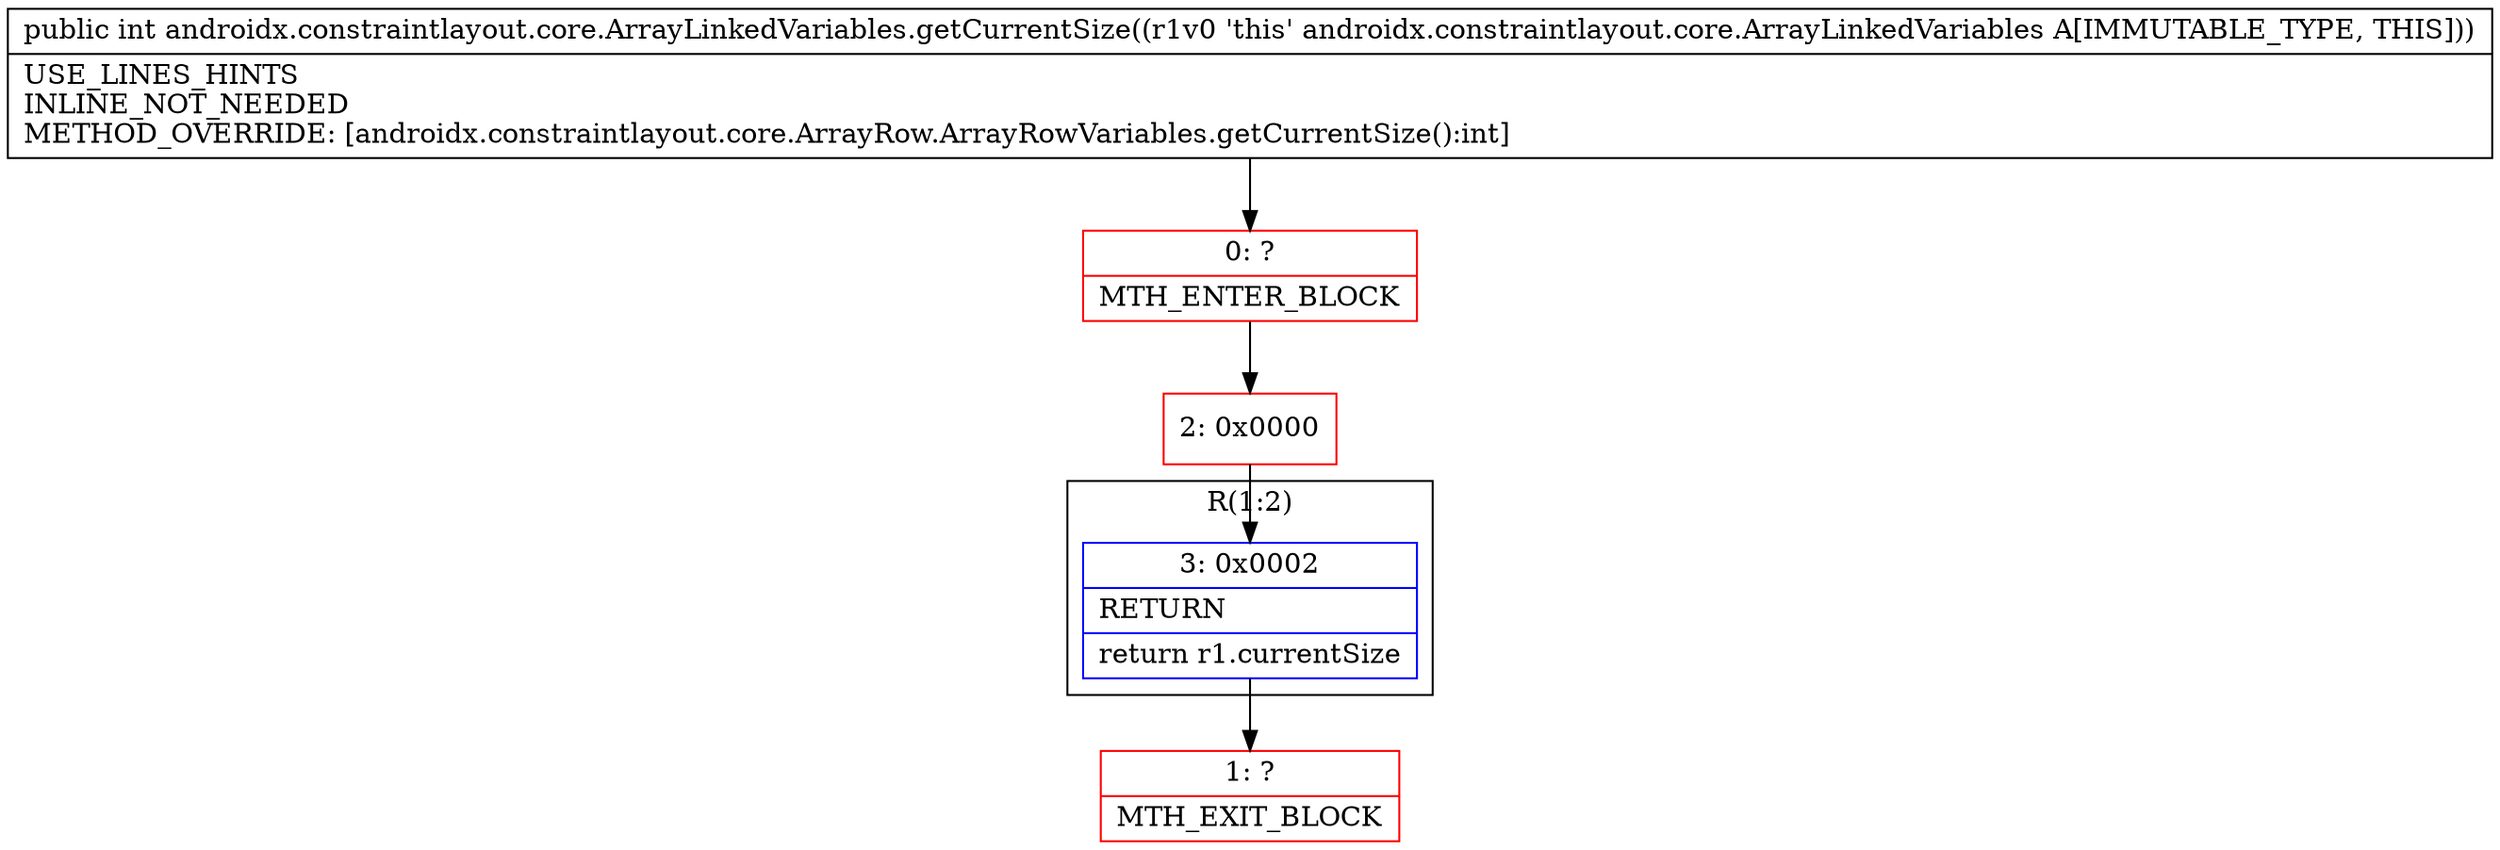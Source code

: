 digraph "CFG forandroidx.constraintlayout.core.ArrayLinkedVariables.getCurrentSize()I" {
subgraph cluster_Region_681793352 {
label = "R(1:2)";
node [shape=record,color=blue];
Node_3 [shape=record,label="{3\:\ 0x0002|RETURN\l|return r1.currentSize\l}"];
}
Node_0 [shape=record,color=red,label="{0\:\ ?|MTH_ENTER_BLOCK\l}"];
Node_2 [shape=record,color=red,label="{2\:\ 0x0000}"];
Node_1 [shape=record,color=red,label="{1\:\ ?|MTH_EXIT_BLOCK\l}"];
MethodNode[shape=record,label="{public int androidx.constraintlayout.core.ArrayLinkedVariables.getCurrentSize((r1v0 'this' androidx.constraintlayout.core.ArrayLinkedVariables A[IMMUTABLE_TYPE, THIS]))  | USE_LINES_HINTS\lINLINE_NOT_NEEDED\lMETHOD_OVERRIDE: [androidx.constraintlayout.core.ArrayRow.ArrayRowVariables.getCurrentSize():int]\l}"];
MethodNode -> Node_0;Node_3 -> Node_1;
Node_0 -> Node_2;
Node_2 -> Node_3;
}

